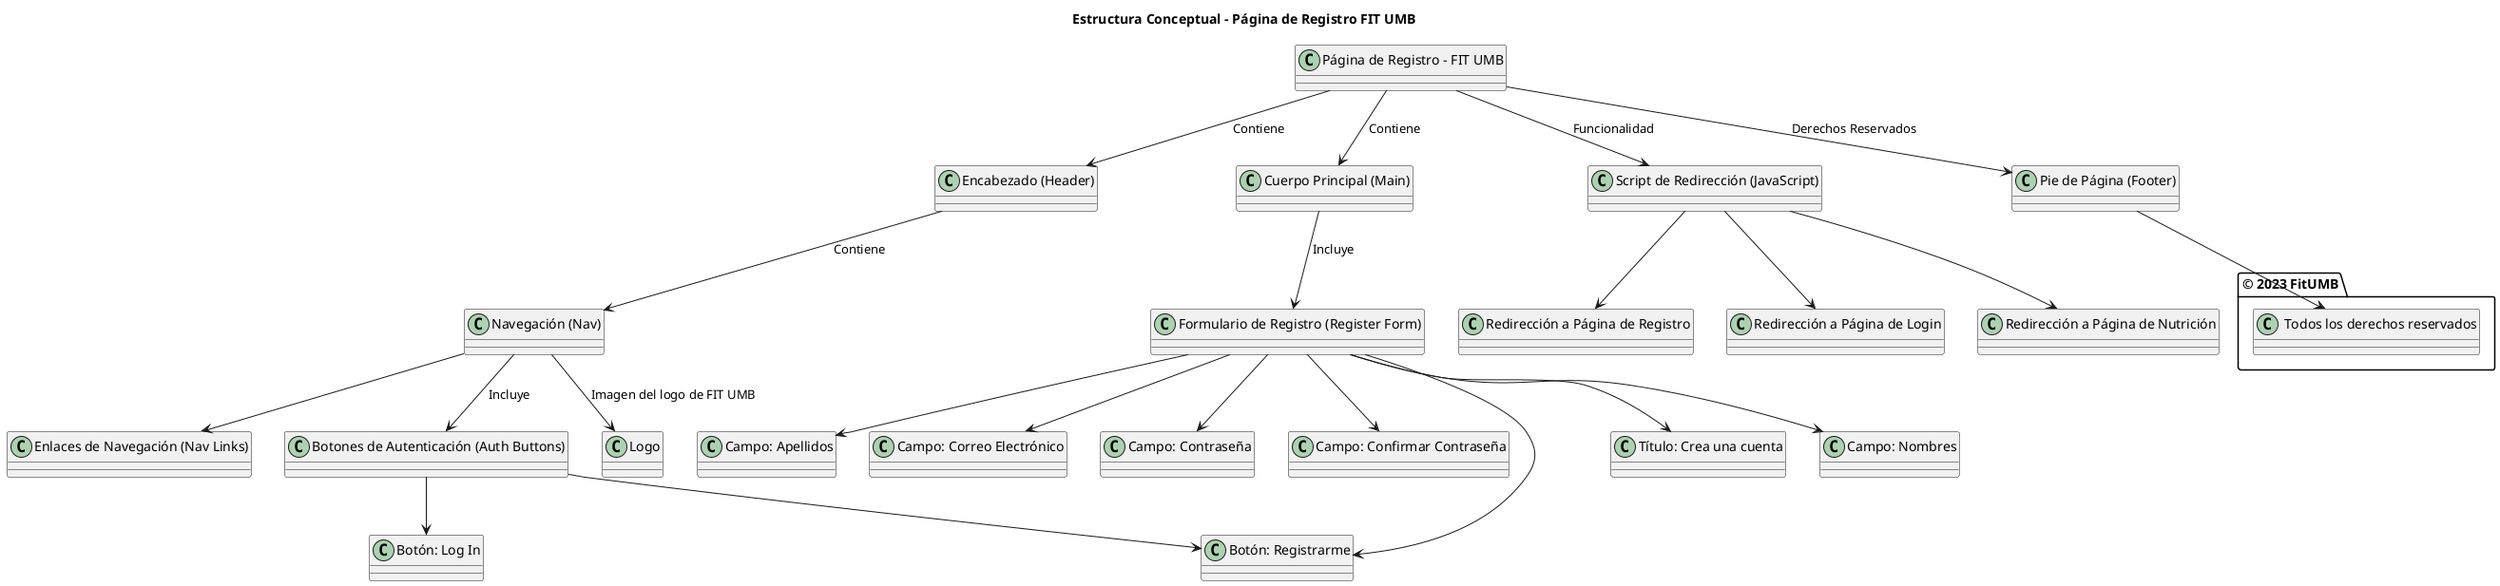 @startuml ad
title Estructura Conceptual - Página de Registro FIT UMB

"Página de Registro - FIT UMB" -down-> "Encabezado (Header)" : Contiene
"Encabezado (Header)" -down-> "Navegación (Nav)" : Contiene
"Navegación (Nav)" -down-> "Logo" : Imagen del logo de FIT UMB
"Navegación (Nav)" -down-> "Enlaces de Navegación (Nav Links)"
"Navegación (Nav)" -down-> "Botones de Autenticación (Auth Buttons)" : Incluye
"Botones de Autenticación (Auth Buttons)" -down-> "Botón: Registrarme"
"Botones de Autenticación (Auth Buttons)" -down-> "Botón: Log In"

"Página de Registro - FIT UMB" -down-> "Cuerpo Principal (Main)" : Contiene
"Cuerpo Principal (Main)" -down-> "Formulario de Registro (Register Form)" : Incluye
"Formulario de Registro (Register Form)" -down-> "Título: Crea una cuenta"
"Formulario de Registro (Register Form)" -down-> "Campo: Nombres"
"Formulario de Registro (Register Form)" -down-> "Campo: Apellidos"
"Formulario de Registro (Register Form)" -down-> "Campo: Correo Electrónico"
"Formulario de Registro (Register Form)" -down-> "Campo: Contraseña"
"Formulario de Registro (Register Form)" -down-> "Campo: Confirmar Contraseña"
"Formulario de Registro (Register Form)" -down-> "Botón: Registrarme"

"Página de Registro - FIT UMB" -down-> "Script de Redirección (JavaScript)" : Funcionalidad
"Script de Redirección (JavaScript)" -down-> "Redirección a Página de Registro" 
"Script de Redirección (JavaScript)" -down-> "Redirección a Página de Login"
"Script de Redirección (JavaScript)" -down-> "Redirección a Página de Nutrición"

"Página de Registro - FIT UMB" -down-> "Pie de Página (Footer)" : Derechos Reservados
"Pie de Página (Footer)" -down-> "© 2023 FitUMB. Todos los derechos reservados."

@enduml
